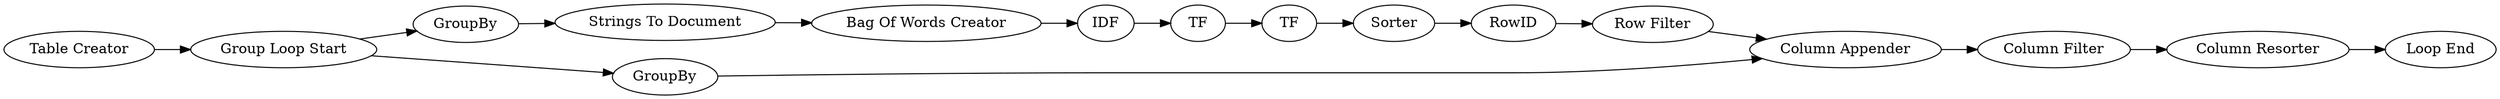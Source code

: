 digraph {
	"-6097528739316008675_2" [label="Table Creator"]
	"-6097528739316008675_19" [label="Column Filter"]
	"2782253347976334523_1" [label=IDF]
	"-6097528739316008675_3" [label="Strings To Document"]
	"2782253347976334523_2" [label=TF]
	"-6097528739316008675_7" [label=Sorter]
	"-6097528739316008675_16" [label=RowID]
	"-6097528739316008675_15" [label="Row Filter"]
	"-6097528739316008675_20" [label="Column Resorter"]
	"2782253347976334523_3" [label=TF]
	"-6097528739316008675_21" [label="Loop End"]
	"-6097528739316008675_6" [label="Group Loop Start"]
	"-6097528739316008675_18" [label="Column Appender"]
	"-6097528739316008675_14" [label=GroupBy]
	"-6097528739316008675_17" [label=GroupBy]
	"2782253347976334523_4" [label="Bag Of Words Creator"]
	"-6097528739316008675_6" -> "-6097528739316008675_14"
	"-6097528739316008675_17" -> "-6097528739316008675_18"
	"-6097528739316008675_3" -> "2782253347976334523_4"
	"2782253347976334523_4" -> "2782253347976334523_1"
	"-6097528739316008675_7" -> "-6097528739316008675_16"
	"2782253347976334523_3" -> "-6097528739316008675_7"
	"-6097528739316008675_16" -> "-6097528739316008675_15"
	"-6097528739316008675_14" -> "-6097528739316008675_3"
	"-6097528739316008675_19" -> "-6097528739316008675_20"
	"-6097528739316008675_20" -> "-6097528739316008675_21"
	"-6097528739316008675_15" -> "-6097528739316008675_18"
	"-6097528739316008675_6" -> "-6097528739316008675_17"
	"2782253347976334523_1" -> "2782253347976334523_2"
	"-6097528739316008675_18" -> "-6097528739316008675_19"
	"-6097528739316008675_2" -> "-6097528739316008675_6"
	"2782253347976334523_2" -> "2782253347976334523_3"
	rankdir=LR
}
